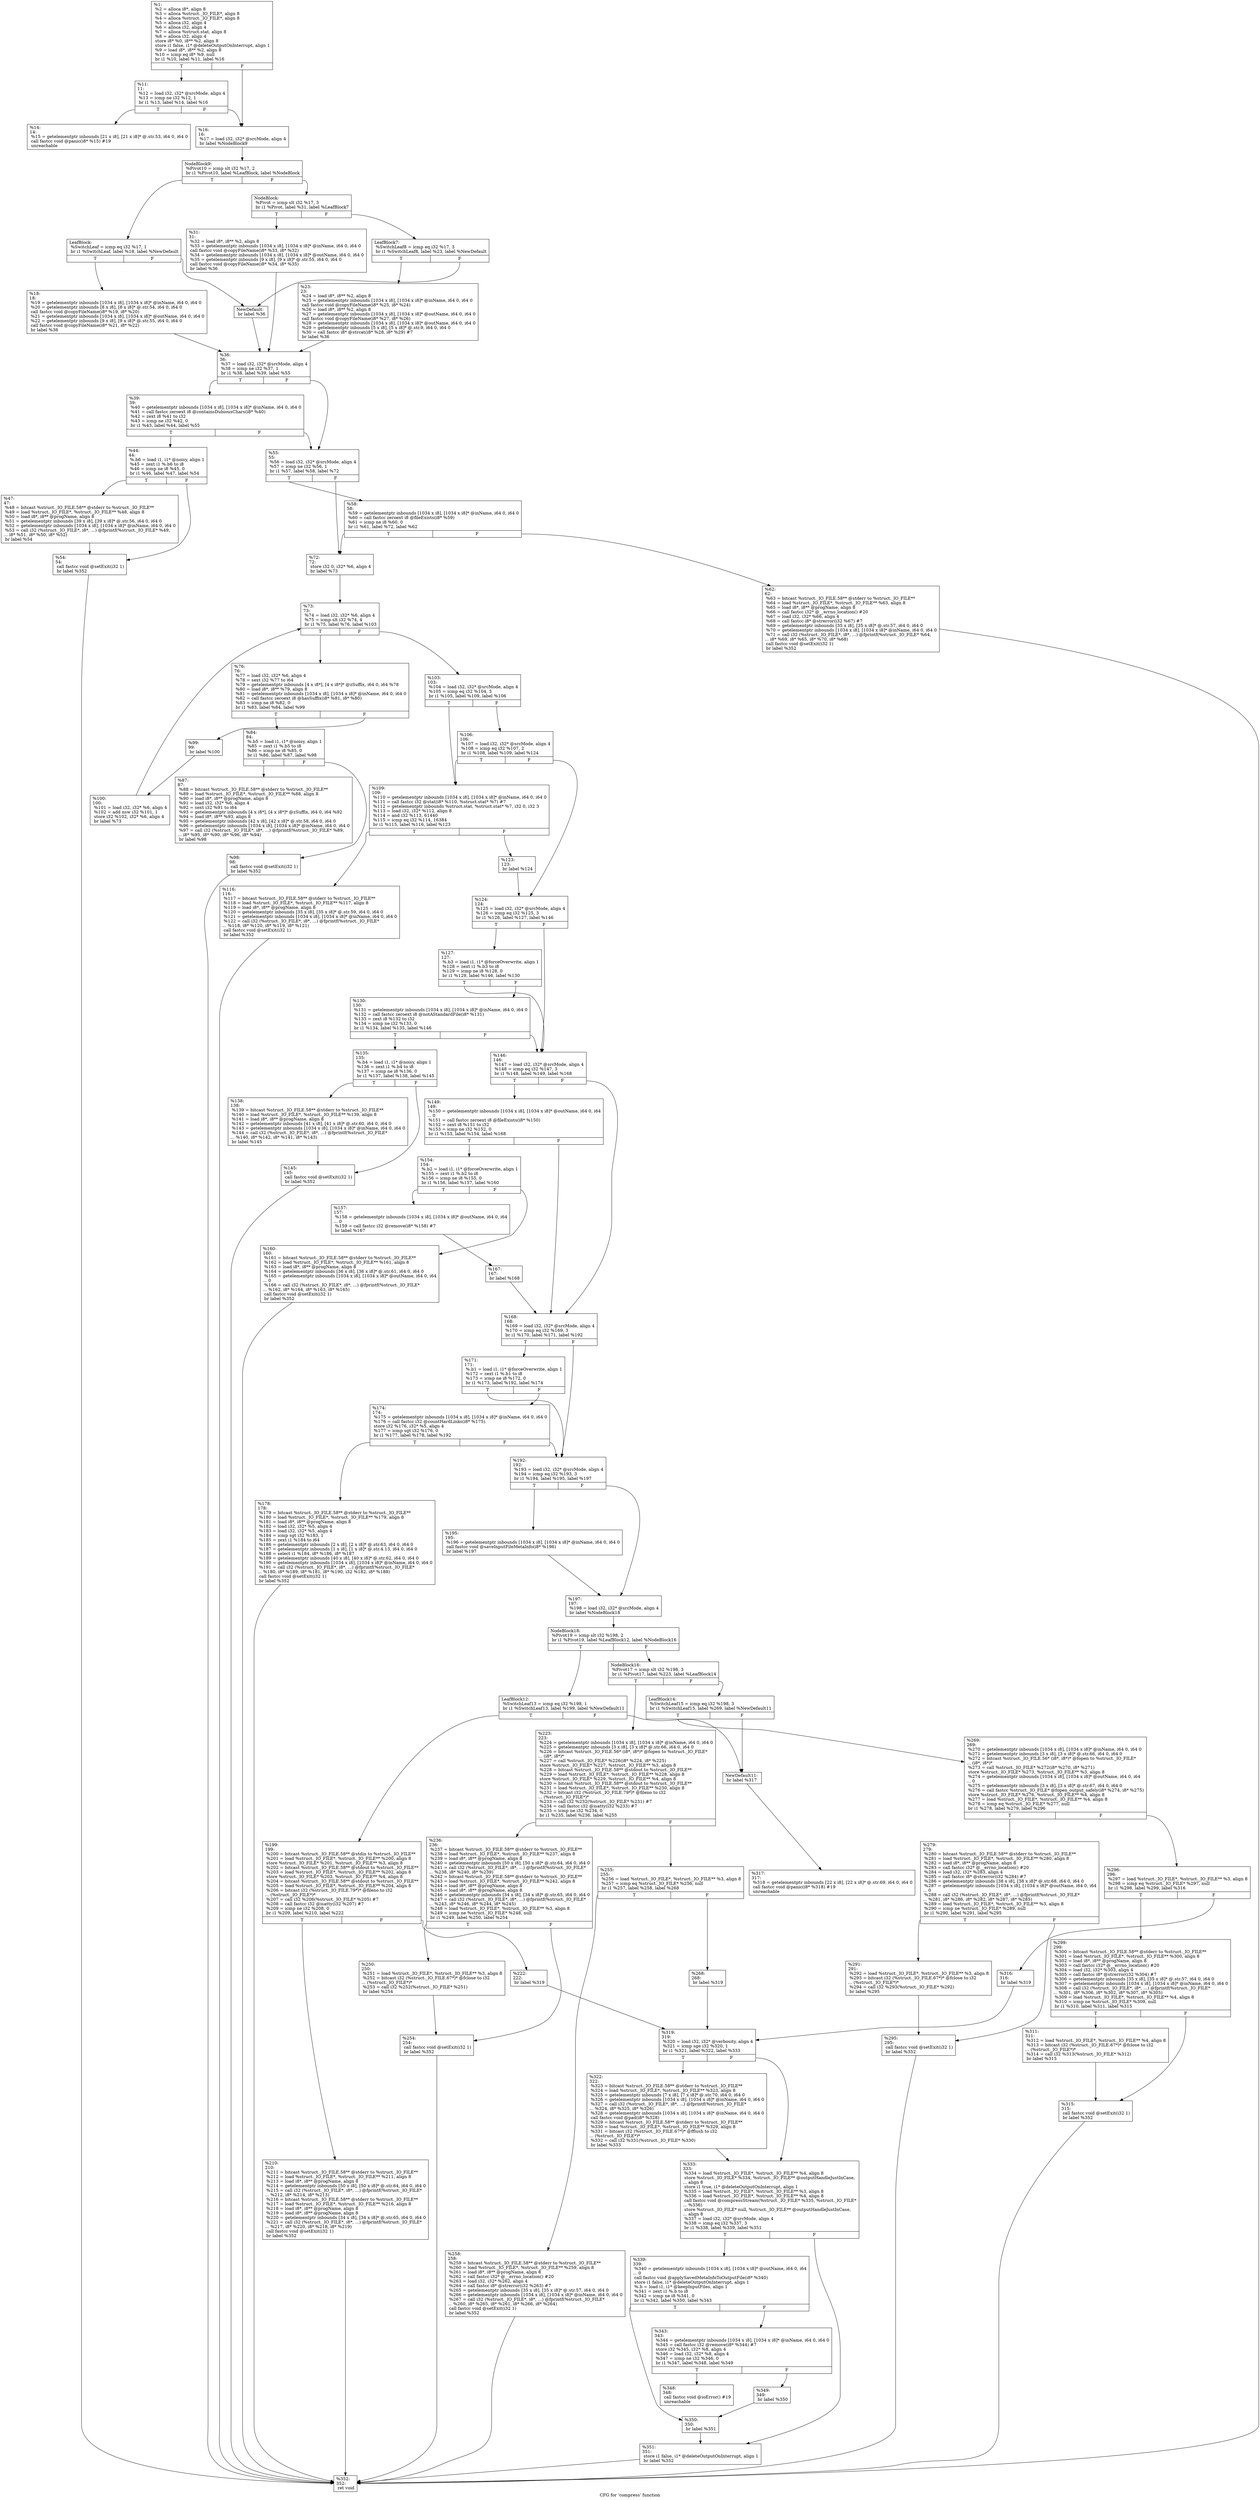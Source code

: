 digraph "CFG for 'compress' function" {
	label="CFG for 'compress' function";

	Node0x1c39f20 [shape=record,label="{%1:\l  %2 = alloca i8*, align 8\l  %3 = alloca %struct._IO_FILE*, align 8\l  %4 = alloca %struct._IO_FILE*, align 8\l  %5 = alloca i32, align 4\l  %6 = alloca i32, align 4\l  %7 = alloca %struct.stat, align 8\l  %8 = alloca i32, align 4\l  store i8* %0, i8** %2, align 8\l  store i1 false, i1* @deleteOutputOnInterrupt, align 1\l  %9 = load i8*, i8** %2, align 8\l  %10 = icmp eq i8* %9, null\l  br i1 %10, label %11, label %16\l|{<s0>T|<s1>F}}"];
	Node0x1c39f20:s0 -> Node0x1c39f70;
	Node0x1c39f20:s1 -> Node0x1c3a010;
	Node0x1c39f70 [shape=record,label="{%11:\l11:                                               \l  %12 = load i32, i32* @srcMode, align 4\l  %13 = icmp ne i32 %12, 1\l  br i1 %13, label %14, label %16\l|{<s0>T|<s1>F}}"];
	Node0x1c39f70:s0 -> Node0x1c39fc0;
	Node0x1c39f70:s1 -> Node0x1c3a010;
	Node0x1c39fc0 [shape=record,label="{%14:\l14:                                               \l  %15 = getelementptr inbounds [21 x i8], [21 x i8]* @.str.53, i64 0, i64 0\l  call fastcc void @panic(i8* %15) #19\l  unreachable\l}"];
	Node0x1c3a010 [shape=record,label="{%16:\l16:                                               \l  %17 = load i32, i32* @srcMode, align 4\l  br label %NodeBlock9\l}"];
	Node0x1c3a010 -> Node0x1c3a060;
	Node0x1c3a060 [shape=record,label="{NodeBlock9:                                       \l  %Pivot10 = icmp slt i32 %17, 2\l  br i1 %Pivot10, label %LeafBlock, label %NodeBlock\l|{<s0>T|<s1>F}}"];
	Node0x1c3a060:s0 -> Node0x1c3a150;
	Node0x1c3a060:s1 -> Node0x1c3a0b0;
	Node0x1c3a0b0 [shape=record,label="{NodeBlock:                                        \l  %Pivot = icmp slt i32 %17, 3\l  br i1 %Pivot, label %31, label %LeafBlock7\l|{<s0>T|<s1>F}}"];
	Node0x1c3a0b0:s0 -> Node0x1c3a240;
	Node0x1c3a0b0:s1 -> Node0x1c3a100;
	Node0x1c3a100 [shape=record,label="{LeafBlock7:                                       \l  %SwitchLeaf8 = icmp eq i32 %17, 3\l  br i1 %SwitchLeaf8, label %23, label %NewDefault\l|{<s0>T|<s1>F}}"];
	Node0x1c3a100:s0 -> Node0x1c3a1f0;
	Node0x1c3a100:s1 -> Node0x1c3a290;
	Node0x1c3a150 [shape=record,label="{LeafBlock:                                        \l  %SwitchLeaf = icmp eq i32 %17, 1\l  br i1 %SwitchLeaf, label %18, label %NewDefault\l|{<s0>T|<s1>F}}"];
	Node0x1c3a150:s0 -> Node0x1c3a1a0;
	Node0x1c3a150:s1 -> Node0x1c3a290;
	Node0x1c3a1a0 [shape=record,label="{%18:\l18:                                               \l  %19 = getelementptr inbounds [1034 x i8], [1034 x i8]* @inName, i64 0, i64 0\l  %20 = getelementptr inbounds [8 x i8], [8 x i8]* @.str.54, i64 0, i64 0\l  call fastcc void @copyFileName(i8* %19, i8* %20)\l  %21 = getelementptr inbounds [1034 x i8], [1034 x i8]* @outName, i64 0, i64 0\l  %22 = getelementptr inbounds [9 x i8], [9 x i8]* @.str.55, i64 0, i64 0\l  call fastcc void @copyFileName(i8* %21, i8* %22)\l  br label %36\l}"];
	Node0x1c3a1a0 -> Node0x1c3a2e0;
	Node0x1c3a1f0 [shape=record,label="{%23:\l23:                                               \l  %24 = load i8*, i8** %2, align 8\l  %25 = getelementptr inbounds [1034 x i8], [1034 x i8]* @inName, i64 0, i64 0\l  call fastcc void @copyFileName(i8* %25, i8* %24)\l  %26 = load i8*, i8** %2, align 8\l  %27 = getelementptr inbounds [1034 x i8], [1034 x i8]* @outName, i64 0, i64 0\l  call fastcc void @copyFileName(i8* %27, i8* %26)\l  %28 = getelementptr inbounds [1034 x i8], [1034 x i8]* @outName, i64 0, i64 0\l  %29 = getelementptr inbounds [5 x i8], [5 x i8]* @.str.9, i64 0, i64 0\l  %30 = call fastcc i8* @strcat(i8* %28, i8* %29) #7\l  br label %36\l}"];
	Node0x1c3a1f0 -> Node0x1c3a2e0;
	Node0x1c3a240 [shape=record,label="{%31:\l31:                                               \l  %32 = load i8*, i8** %2, align 8\l  %33 = getelementptr inbounds [1034 x i8], [1034 x i8]* @inName, i64 0, i64 0\l  call fastcc void @copyFileName(i8* %33, i8* %32)\l  %34 = getelementptr inbounds [1034 x i8], [1034 x i8]* @outName, i64 0, i64 0\l  %35 = getelementptr inbounds [9 x i8], [9 x i8]* @.str.55, i64 0, i64 0\l  call fastcc void @copyFileName(i8* %34, i8* %35)\l  br label %36\l}"];
	Node0x1c3a240 -> Node0x1c3a2e0;
	Node0x1c3a290 [shape=record,label="{NewDefault:                                       \l  br label %36\l}"];
	Node0x1c3a290 -> Node0x1c3a2e0;
	Node0x1c3a2e0 [shape=record,label="{%36:\l36:                                               \l  %37 = load i32, i32* @srcMode, align 4\l  %38 = icmp ne i32 %37, 1\l  br i1 %38, label %39, label %55\l|{<s0>T|<s1>F}}"];
	Node0x1c3a2e0:s0 -> Node0x1c3a330;
	Node0x1c3a2e0:s1 -> Node0x1c3a470;
	Node0x1c3a330 [shape=record,label="{%39:\l39:                                               \l  %40 = getelementptr inbounds [1034 x i8], [1034 x i8]* @inName, i64 0, i64 0\l  %41 = call fastcc zeroext i8 @containsDubiousChars(i8* %40)\l  %42 = zext i8 %41 to i32\l  %43 = icmp ne i32 %42, 0\l  br i1 %43, label %44, label %55\l|{<s0>T|<s1>F}}"];
	Node0x1c3a330:s0 -> Node0x1c3a380;
	Node0x1c3a330:s1 -> Node0x1c3a470;
	Node0x1c3a380 [shape=record,label="{%44:\l44:                                               \l  %.b6 = load i1, i1* @noisy, align 1\l  %45 = zext i1 %.b6 to i8\l  %46 = icmp ne i8 %45, 0\l  br i1 %46, label %47, label %54\l|{<s0>T|<s1>F}}"];
	Node0x1c3a380:s0 -> Node0x1c3a3d0;
	Node0x1c3a380:s1 -> Node0x1c3a420;
	Node0x1c3a3d0 [shape=record,label="{%47:\l47:                                               \l  %48 = bitcast %struct._IO_FILE.58** @stderr to %struct._IO_FILE**\l  %49 = load %struct._IO_FILE*, %struct._IO_FILE** %48, align 8\l  %50 = load i8*, i8** @progName, align 8\l  %51 = getelementptr inbounds [39 x i8], [39 x i8]* @.str.56, i64 0, i64 0\l  %52 = getelementptr inbounds [1034 x i8], [1034 x i8]* @inName, i64 0, i64 0\l  %53 = call i32 (%struct._IO_FILE*, i8*, ...) @fprintf(%struct._IO_FILE* %49,\l... i8* %51, i8* %50, i8* %52)\l  br label %54\l}"];
	Node0x1c3a3d0 -> Node0x1c3a420;
	Node0x1c3a420 [shape=record,label="{%54:\l54:                                               \l  call fastcc void @setExit(i32 1)\l  br label %352\l}"];
	Node0x1c3a420 -> Node0x1c3ba00;
	Node0x1c3a470 [shape=record,label="{%55:\l55:                                               \l  %56 = load i32, i32* @srcMode, align 4\l  %57 = icmp ne i32 %56, 1\l  br i1 %57, label %58, label %72\l|{<s0>T|<s1>F}}"];
	Node0x1c3a470:s0 -> Node0x1c3a4c0;
	Node0x1c3a470:s1 -> Node0x1c3a560;
	Node0x1c3a4c0 [shape=record,label="{%58:\l58:                                               \l  %59 = getelementptr inbounds [1034 x i8], [1034 x i8]* @inName, i64 0, i64 0\l  %60 = call fastcc zeroext i8 @fileExists(i8* %59)\l  %61 = icmp ne i8 %60, 0\l  br i1 %61, label %72, label %62\l|{<s0>T|<s1>F}}"];
	Node0x1c3a4c0:s0 -> Node0x1c3a560;
	Node0x1c3a4c0:s1 -> Node0x1c3a510;
	Node0x1c3a510 [shape=record,label="{%62:\l62:                                               \l  %63 = bitcast %struct._IO_FILE.58** @stderr to %struct._IO_FILE**\l  %64 = load %struct._IO_FILE*, %struct._IO_FILE** %63, align 8\l  %65 = load i8*, i8** @progName, align 8\l  %66 = call fastcc i32* @__errno_location() #20\l  %67 = load i32, i32* %66, align 4\l  %68 = call fastcc i8* @strerror(i32 %67) #7\l  %69 = getelementptr inbounds [35 x i8], [35 x i8]* @.str.57, i64 0, i64 0\l  %70 = getelementptr inbounds [1034 x i8], [1034 x i8]* @inName, i64 0, i64 0\l  %71 = call i32 (%struct._IO_FILE*, i8*, ...) @fprintf(%struct._IO_FILE* %64,\l... i8* %69, i8* %65, i8* %70, i8* %68)\l  call fastcc void @setExit(i32 1)\l  br label %352\l}"];
	Node0x1c3a510 -> Node0x1c3ba00;
	Node0x1c3a560 [shape=record,label="{%72:\l72:                                               \l  store i32 0, i32* %6, align 4\l  br label %73\l}"];
	Node0x1c3a560 -> Node0x1c3a5b0;
	Node0x1c3a5b0 [shape=record,label="{%73:\l73:                                               \l  %74 = load i32, i32* %6, align 4\l  %75 = icmp slt i32 %74, 4\l  br i1 %75, label %76, label %103\l|{<s0>T|<s1>F}}"];
	Node0x1c3a5b0:s0 -> Node0x1c3a600;
	Node0x1c3a5b0:s1 -> Node0x1c3a7e0;
	Node0x1c3a600 [shape=record,label="{%76:\l76:                                               \l  %77 = load i32, i32* %6, align 4\l  %78 = sext i32 %77 to i64\l  %79 = getelementptr inbounds [4 x i8*], [4 x i8*]* @zSuffix, i64 0, i64 %78\l  %80 = load i8*, i8** %79, align 8\l  %81 = getelementptr inbounds [1034 x i8], [1034 x i8]* @inName, i64 0, i64 0\l  %82 = call fastcc zeroext i8 @hasSuffix(i8* %81, i8* %80)\l  %83 = icmp ne i8 %82, 0\l  br i1 %83, label %84, label %99\l|{<s0>T|<s1>F}}"];
	Node0x1c3a600:s0 -> Node0x1c3a650;
	Node0x1c3a600:s1 -> Node0x1c3a740;
	Node0x1c3a650 [shape=record,label="{%84:\l84:                                               \l  %.b5 = load i1, i1* @noisy, align 1\l  %85 = zext i1 %.b5 to i8\l  %86 = icmp ne i8 %85, 0\l  br i1 %86, label %87, label %98\l|{<s0>T|<s1>F}}"];
	Node0x1c3a650:s0 -> Node0x1c3a6a0;
	Node0x1c3a650:s1 -> Node0x1c3a6f0;
	Node0x1c3a6a0 [shape=record,label="{%87:\l87:                                               \l  %88 = bitcast %struct._IO_FILE.58** @stderr to %struct._IO_FILE**\l  %89 = load %struct._IO_FILE*, %struct._IO_FILE** %88, align 8\l  %90 = load i8*, i8** @progName, align 8\l  %91 = load i32, i32* %6, align 4\l  %92 = sext i32 %91 to i64\l  %93 = getelementptr inbounds [4 x i8*], [4 x i8*]* @zSuffix, i64 0, i64 %92\l  %94 = load i8*, i8** %93, align 8\l  %95 = getelementptr inbounds [42 x i8], [42 x i8]* @.str.58, i64 0, i64 0\l  %96 = getelementptr inbounds [1034 x i8], [1034 x i8]* @inName, i64 0, i64 0\l  %97 = call i32 (%struct._IO_FILE*, i8*, ...) @fprintf(%struct._IO_FILE* %89,\l... i8* %95, i8* %90, i8* %96, i8* %94)\l  br label %98\l}"];
	Node0x1c3a6a0 -> Node0x1c3a6f0;
	Node0x1c3a6f0 [shape=record,label="{%98:\l98:                                               \l  call fastcc void @setExit(i32 1)\l  br label %352\l}"];
	Node0x1c3a6f0 -> Node0x1c3ba00;
	Node0x1c3a740 [shape=record,label="{%99:\l99:                                               \l  br label %100\l}"];
	Node0x1c3a740 -> Node0x1c3a790;
	Node0x1c3a790 [shape=record,label="{%100:\l100:                                              \l  %101 = load i32, i32* %6, align 4\l  %102 = add nsw i32 %101, 1\l  store i32 %102, i32* %6, align 4\l  br label %73\l}"];
	Node0x1c3a790 -> Node0x1c3a5b0;
	Node0x1c3a7e0 [shape=record,label="{%103:\l103:                                              \l  %104 = load i32, i32* @srcMode, align 4\l  %105 = icmp eq i32 %104, 3\l  br i1 %105, label %109, label %106\l|{<s0>T|<s1>F}}"];
	Node0x1c3a7e0:s0 -> Node0x1c3a880;
	Node0x1c3a7e0:s1 -> Node0x1c3a830;
	Node0x1c3a830 [shape=record,label="{%106:\l106:                                              \l  %107 = load i32, i32* @srcMode, align 4\l  %108 = icmp eq i32 %107, 2\l  br i1 %108, label %109, label %124\l|{<s0>T|<s1>F}}"];
	Node0x1c3a830:s0 -> Node0x1c3a880;
	Node0x1c3a830:s1 -> Node0x1c3a970;
	Node0x1c3a880 [shape=record,label="{%109:\l109:                                              \l  %110 = getelementptr inbounds [1034 x i8], [1034 x i8]* @inName, i64 0, i64 0\l  %111 = call fastcc i32 @stat(i8* %110, %struct.stat* %7) #7\l  %112 = getelementptr inbounds %struct.stat, %struct.stat* %7, i32 0, i32 3\l  %113 = load i32, i32* %112, align 8\l  %114 = and i32 %113, 61440\l  %115 = icmp eq i32 %114, 16384\l  br i1 %115, label %116, label %123\l|{<s0>T|<s1>F}}"];
	Node0x1c3a880:s0 -> Node0x1c3a8d0;
	Node0x1c3a880:s1 -> Node0x1c3a920;
	Node0x1c3a8d0 [shape=record,label="{%116:\l116:                                              \l  %117 = bitcast %struct._IO_FILE.58** @stderr to %struct._IO_FILE**\l  %118 = load %struct._IO_FILE*, %struct._IO_FILE** %117, align 8\l  %119 = load i8*, i8** @progName, align 8\l  %120 = getelementptr inbounds [35 x i8], [35 x i8]* @.str.59, i64 0, i64 0\l  %121 = getelementptr inbounds [1034 x i8], [1034 x i8]* @inName, i64 0, i64 0\l  %122 = call i32 (%struct._IO_FILE*, i8*, ...) @fprintf(%struct._IO_FILE*\l... %118, i8* %120, i8* %119, i8* %121)\l  call fastcc void @setExit(i32 1)\l  br label %352\l}"];
	Node0x1c3a8d0 -> Node0x1c3ba00;
	Node0x1c3a920 [shape=record,label="{%123:\l123:                                              \l  br label %124\l}"];
	Node0x1c3a920 -> Node0x1c3a970;
	Node0x1c3a970 [shape=record,label="{%124:\l124:                                              \l  %125 = load i32, i32* @srcMode, align 4\l  %126 = icmp eq i32 %125, 3\l  br i1 %126, label %127, label %146\l|{<s0>T|<s1>F}}"];
	Node0x1c3a970:s0 -> Node0x1c3a9c0;
	Node0x1c3a970:s1 -> Node0x1c3ab50;
	Node0x1c3a9c0 [shape=record,label="{%127:\l127:                                              \l  %.b3 = load i1, i1* @forceOverwrite, align 1\l  %128 = zext i1 %.b3 to i8\l  %129 = icmp ne i8 %128, 0\l  br i1 %129, label %146, label %130\l|{<s0>T|<s1>F}}"];
	Node0x1c3a9c0:s0 -> Node0x1c3ab50;
	Node0x1c3a9c0:s1 -> Node0x1c3aa10;
	Node0x1c3aa10 [shape=record,label="{%130:\l130:                                              \l  %131 = getelementptr inbounds [1034 x i8], [1034 x i8]* @inName, i64 0, i64 0\l  %132 = call fastcc zeroext i8 @notAStandardFile(i8* %131)\l  %133 = zext i8 %132 to i32\l  %134 = icmp ne i32 %133, 0\l  br i1 %134, label %135, label %146\l|{<s0>T|<s1>F}}"];
	Node0x1c3aa10:s0 -> Node0x1c3aa60;
	Node0x1c3aa10:s1 -> Node0x1c3ab50;
	Node0x1c3aa60 [shape=record,label="{%135:\l135:                                              \l  %.b4 = load i1, i1* @noisy, align 1\l  %136 = zext i1 %.b4 to i8\l  %137 = icmp ne i8 %136, 0\l  br i1 %137, label %138, label %145\l|{<s0>T|<s1>F}}"];
	Node0x1c3aa60:s0 -> Node0x1c3aab0;
	Node0x1c3aa60:s1 -> Node0x1c3ab00;
	Node0x1c3aab0 [shape=record,label="{%138:\l138:                                              \l  %139 = bitcast %struct._IO_FILE.58** @stderr to %struct._IO_FILE**\l  %140 = load %struct._IO_FILE*, %struct._IO_FILE** %139, align 8\l  %141 = load i8*, i8** @progName, align 8\l  %142 = getelementptr inbounds [41 x i8], [41 x i8]* @.str.60, i64 0, i64 0\l  %143 = getelementptr inbounds [1034 x i8], [1034 x i8]* @inName, i64 0, i64 0\l  %144 = call i32 (%struct._IO_FILE*, i8*, ...) @fprintf(%struct._IO_FILE*\l... %140, i8* %142, i8* %141, i8* %143)\l  br label %145\l}"];
	Node0x1c3aab0 -> Node0x1c3ab00;
	Node0x1c3ab00 [shape=record,label="{%145:\l145:                                              \l  call fastcc void @setExit(i32 1)\l  br label %352\l}"];
	Node0x1c3ab00 -> Node0x1c3ba00;
	Node0x1c3ab50 [shape=record,label="{%146:\l146:                                              \l  %147 = load i32, i32* @srcMode, align 4\l  %148 = icmp eq i32 %147, 3\l  br i1 %148, label %149, label %168\l|{<s0>T|<s1>F}}"];
	Node0x1c3ab50:s0 -> Node0x1c3aba0;
	Node0x1c3ab50:s1 -> Node0x1c3ad30;
	Node0x1c3aba0 [shape=record,label="{%149:\l149:                                              \l  %150 = getelementptr inbounds [1034 x i8], [1034 x i8]* @outName, i64 0, i64\l... 0\l  %151 = call fastcc zeroext i8 @fileExists(i8* %150)\l  %152 = zext i8 %151 to i32\l  %153 = icmp ne i32 %152, 0\l  br i1 %153, label %154, label %168\l|{<s0>T|<s1>F}}"];
	Node0x1c3aba0:s0 -> Node0x1c3abf0;
	Node0x1c3aba0:s1 -> Node0x1c3ad30;
	Node0x1c3abf0 [shape=record,label="{%154:\l154:                                              \l  %.b2 = load i1, i1* @forceOverwrite, align 1\l  %155 = zext i1 %.b2 to i8\l  %156 = icmp ne i8 %155, 0\l  br i1 %156, label %157, label %160\l|{<s0>T|<s1>F}}"];
	Node0x1c3abf0:s0 -> Node0x1c3ac40;
	Node0x1c3abf0:s1 -> Node0x1c3ac90;
	Node0x1c3ac40 [shape=record,label="{%157:\l157:                                              \l  %158 = getelementptr inbounds [1034 x i8], [1034 x i8]* @outName, i64 0, i64\l... 0\l  %159 = call fastcc i32 @remove(i8* %158) #7\l  br label %167\l}"];
	Node0x1c3ac40 -> Node0x1c3ace0;
	Node0x1c3ac90 [shape=record,label="{%160:\l160:                                              \l  %161 = bitcast %struct._IO_FILE.58** @stderr to %struct._IO_FILE**\l  %162 = load %struct._IO_FILE*, %struct._IO_FILE** %161, align 8\l  %163 = load i8*, i8** @progName, align 8\l  %164 = getelementptr inbounds [36 x i8], [36 x i8]* @.str.61, i64 0, i64 0\l  %165 = getelementptr inbounds [1034 x i8], [1034 x i8]* @outName, i64 0, i64\l... 0\l  %166 = call i32 (%struct._IO_FILE*, i8*, ...) @fprintf(%struct._IO_FILE*\l... %162, i8* %164, i8* %163, i8* %165)\l  call fastcc void @setExit(i32 1)\l  br label %352\l}"];
	Node0x1c3ac90 -> Node0x1c3ba00;
	Node0x1c3ace0 [shape=record,label="{%167:\l167:                                              \l  br label %168\l}"];
	Node0x1c3ace0 -> Node0x1c3ad30;
	Node0x1c3ad30 [shape=record,label="{%168:\l168:                                              \l  %169 = load i32, i32* @srcMode, align 4\l  %170 = icmp eq i32 %169, 3\l  br i1 %170, label %171, label %192\l|{<s0>T|<s1>F}}"];
	Node0x1c3ad30:s0 -> Node0x1c3ad80;
	Node0x1c3ad30:s1 -> Node0x1c3ae70;
	Node0x1c3ad80 [shape=record,label="{%171:\l171:                                              \l  %.b1 = load i1, i1* @forceOverwrite, align 1\l  %172 = zext i1 %.b1 to i8\l  %173 = icmp ne i8 %172, 0\l  br i1 %173, label %192, label %174\l|{<s0>T|<s1>F}}"];
	Node0x1c3ad80:s0 -> Node0x1c3ae70;
	Node0x1c3ad80:s1 -> Node0x1c3add0;
	Node0x1c3add0 [shape=record,label="{%174:\l174:                                              \l  %175 = getelementptr inbounds [1034 x i8], [1034 x i8]* @inName, i64 0, i64 0\l  %176 = call fastcc i32 @countHardLinks(i8* %175)\l  store i32 %176, i32* %5, align 4\l  %177 = icmp sgt i32 %176, 0\l  br i1 %177, label %178, label %192\l|{<s0>T|<s1>F}}"];
	Node0x1c3add0:s0 -> Node0x1c3ae20;
	Node0x1c3add0:s1 -> Node0x1c3ae70;
	Node0x1c3ae20 [shape=record,label="{%178:\l178:                                              \l  %179 = bitcast %struct._IO_FILE.58** @stderr to %struct._IO_FILE**\l  %180 = load %struct._IO_FILE*, %struct._IO_FILE** %179, align 8\l  %181 = load i8*, i8** @progName, align 8\l  %182 = load i32, i32* %5, align 4\l  %183 = load i32, i32* %5, align 4\l  %184 = icmp sgt i32 %183, 1\l  %185 = zext i1 %184 to i64\l  %186 = getelementptr inbounds [2 x i8], [2 x i8]* @.str.63, i64 0, i64 0\l  %187 = getelementptr inbounds [1 x i8], [1 x i8]* @.str.4.13, i64 0, i64 0\l  %188 = select i1 %184, i8* %186, i8* %187\l  %189 = getelementptr inbounds [40 x i8], [40 x i8]* @.str.62, i64 0, i64 0\l  %190 = getelementptr inbounds [1034 x i8], [1034 x i8]* @inName, i64 0, i64 0\l  %191 = call i32 (%struct._IO_FILE*, i8*, ...) @fprintf(%struct._IO_FILE*\l... %180, i8* %189, i8* %181, i8* %190, i32 %182, i8* %188)\l  call fastcc void @setExit(i32 1)\l  br label %352\l}"];
	Node0x1c3ae20 -> Node0x1c3ba00;
	Node0x1c3ae70 [shape=record,label="{%192:\l192:                                              \l  %193 = load i32, i32* @srcMode, align 4\l  %194 = icmp eq i32 %193, 3\l  br i1 %194, label %195, label %197\l|{<s0>T|<s1>F}}"];
	Node0x1c3ae70:s0 -> Node0x1c3aec0;
	Node0x1c3ae70:s1 -> Node0x1c3af10;
	Node0x1c3aec0 [shape=record,label="{%195:\l195:                                              \l  %196 = getelementptr inbounds [1034 x i8], [1034 x i8]* @inName, i64 0, i64 0\l  call fastcc void @saveInputFileMetaInfo(i8* %196)\l  br label %197\l}"];
	Node0x1c3aec0 -> Node0x1c3af10;
	Node0x1c3af10 [shape=record,label="{%197:\l197:                                              \l  %198 = load i32, i32* @srcMode, align 4\l  br label %NodeBlock18\l}"];
	Node0x1c3af10 -> Node0x1c3af60;
	Node0x1c3af60 [shape=record,label="{NodeBlock18:                                      \l  %Pivot19 = icmp slt i32 %198, 2\l  br i1 %Pivot19, label %LeafBlock12, label %NodeBlock16\l|{<s0>T|<s1>F}}"];
	Node0x1c3af60:s0 -> Node0x1c3b050;
	Node0x1c3af60:s1 -> Node0x1c3afb0;
	Node0x1c3afb0 [shape=record,label="{NodeBlock16:                                      \l  %Pivot17 = icmp slt i32 %198, 3\l  br i1 %Pivot17, label %223, label %LeafBlock14\l|{<s0>T|<s1>F}}"];
	Node0x1c3afb0:s0 -> Node0x1c3b190;
	Node0x1c3afb0:s1 -> Node0x1c3b000;
	Node0x1c3b000 [shape=record,label="{LeafBlock14:                                      \l  %SwitchLeaf15 = icmp eq i32 %198, 3\l  br i1 %SwitchLeaf15, label %269, label %NewDefault11\l|{<s0>T|<s1>F}}"];
	Node0x1c3b000:s0 -> Node0x1c3b3c0;
	Node0x1c3b000:s1 -> Node0x1c3b690;
	Node0x1c3b050 [shape=record,label="{LeafBlock12:                                      \l  %SwitchLeaf13 = icmp eq i32 %198, 1\l  br i1 %SwitchLeaf13, label %199, label %NewDefault11\l|{<s0>T|<s1>F}}"];
	Node0x1c3b050:s0 -> Node0x1c3b0a0;
	Node0x1c3b050:s1 -> Node0x1c3b690;
	Node0x1c3b0a0 [shape=record,label="{%199:\l199:                                              \l  %200 = bitcast %struct._IO_FILE.58** @stdin to %struct._IO_FILE**\l  %201 = load %struct._IO_FILE*, %struct._IO_FILE** %200, align 8\l  store %struct._IO_FILE* %201, %struct._IO_FILE** %3, align 8\l  %202 = bitcast %struct._IO_FILE.58** @stdout to %struct._IO_FILE**\l  %203 = load %struct._IO_FILE*, %struct._IO_FILE** %202, align 8\l  store %struct._IO_FILE* %203, %struct._IO_FILE** %4, align 8\l  %204 = bitcast %struct._IO_FILE.58** @stdout to %struct._IO_FILE**\l  %205 = load %struct._IO_FILE*, %struct._IO_FILE** %204, align 8\l  %206 = bitcast i32 (%struct._IO_FILE.79*)* @fileno to i32\l... (%struct._IO_FILE*)*\l  %207 = call i32 %206(%struct._IO_FILE* %205) #7\l  %208 = call fastcc i32 @isatty(i32 %207) #7\l  %209 = icmp ne i32 %208, 0\l  br i1 %209, label %210, label %222\l|{<s0>T|<s1>F}}"];
	Node0x1c3b0a0:s0 -> Node0x1c3b0f0;
	Node0x1c3b0a0:s1 -> Node0x1c3b140;
	Node0x1c3b0f0 [shape=record,label="{%210:\l210:                                              \l  %211 = bitcast %struct._IO_FILE.58** @stderr to %struct._IO_FILE**\l  %212 = load %struct._IO_FILE*, %struct._IO_FILE** %211, align 8\l  %213 = load i8*, i8** @progName, align 8\l  %214 = getelementptr inbounds [50 x i8], [50 x i8]* @.str.64, i64 0, i64 0\l  %215 = call i32 (%struct._IO_FILE*, i8*, ...) @fprintf(%struct._IO_FILE*\l... %212, i8* %214, i8* %213)\l  %216 = bitcast %struct._IO_FILE.58** @stderr to %struct._IO_FILE**\l  %217 = load %struct._IO_FILE*, %struct._IO_FILE** %216, align 8\l  %218 = load i8*, i8** @progName, align 8\l  %219 = load i8*, i8** @progName, align 8\l  %220 = getelementptr inbounds [34 x i8], [34 x i8]* @.str.65, i64 0, i64 0\l  %221 = call i32 (%struct._IO_FILE*, i8*, ...) @fprintf(%struct._IO_FILE*\l... %217, i8* %220, i8* %218, i8* %219)\l  call fastcc void @setExit(i32 1)\l  br label %352\l}"];
	Node0x1c3b0f0 -> Node0x1c3ba00;
	Node0x1c3b140 [shape=record,label="{%222:\l222:                                              \l  br label %319\l}"];
	Node0x1c3b140 -> Node0x1c3b730;
	Node0x1c3b190 [shape=record,label="{%223:\l223:                                              \l  %224 = getelementptr inbounds [1034 x i8], [1034 x i8]* @inName, i64 0, i64 0\l  %225 = getelementptr inbounds [3 x i8], [3 x i8]* @.str.66, i64 0, i64 0\l  %226 = bitcast %struct._IO_FILE.56* (i8*, i8*)* @fopen to %struct._IO_FILE*\l... (i8*, i8*)*\l  %227 = call %struct._IO_FILE* %226(i8* %224, i8* %225)\l  store %struct._IO_FILE* %227, %struct._IO_FILE** %3, align 8\l  %228 = bitcast %struct._IO_FILE.58** @stdout to %struct._IO_FILE**\l  %229 = load %struct._IO_FILE*, %struct._IO_FILE** %228, align 8\l  store %struct._IO_FILE* %229, %struct._IO_FILE** %4, align 8\l  %230 = bitcast %struct._IO_FILE.58** @stdout to %struct._IO_FILE**\l  %231 = load %struct._IO_FILE*, %struct._IO_FILE** %230, align 8\l  %232 = bitcast i32 (%struct._IO_FILE.79*)* @fileno to i32\l... (%struct._IO_FILE*)*\l  %233 = call i32 %232(%struct._IO_FILE* %231) #7\l  %234 = call fastcc i32 @isatty(i32 %233) #7\l  %235 = icmp ne i32 %234, 0\l  br i1 %235, label %236, label %255\l|{<s0>T|<s1>F}}"];
	Node0x1c3b190:s0 -> Node0x1c3b1e0;
	Node0x1c3b190:s1 -> Node0x1c3b2d0;
	Node0x1c3b1e0 [shape=record,label="{%236:\l236:                                              \l  %237 = bitcast %struct._IO_FILE.58** @stderr to %struct._IO_FILE**\l  %238 = load %struct._IO_FILE*, %struct._IO_FILE** %237, align 8\l  %239 = load i8*, i8** @progName, align 8\l  %240 = getelementptr inbounds [50 x i8], [50 x i8]* @.str.64, i64 0, i64 0\l  %241 = call i32 (%struct._IO_FILE*, i8*, ...) @fprintf(%struct._IO_FILE*\l... %238, i8* %240, i8* %239)\l  %242 = bitcast %struct._IO_FILE.58** @stderr to %struct._IO_FILE**\l  %243 = load %struct._IO_FILE*, %struct._IO_FILE** %242, align 8\l  %244 = load i8*, i8** @progName, align 8\l  %245 = load i8*, i8** @progName, align 8\l  %246 = getelementptr inbounds [34 x i8], [34 x i8]* @.str.65, i64 0, i64 0\l  %247 = call i32 (%struct._IO_FILE*, i8*, ...) @fprintf(%struct._IO_FILE*\l... %243, i8* %246, i8* %244, i8* %245)\l  %248 = load %struct._IO_FILE*, %struct._IO_FILE** %3, align 8\l  %249 = icmp ne %struct._IO_FILE* %248, null\l  br i1 %249, label %250, label %254\l|{<s0>T|<s1>F}}"];
	Node0x1c3b1e0:s0 -> Node0x1c3b230;
	Node0x1c3b1e0:s1 -> Node0x1c3b280;
	Node0x1c3b230 [shape=record,label="{%250:\l250:                                              \l  %251 = load %struct._IO_FILE*, %struct._IO_FILE** %3, align 8\l  %252 = bitcast i32 (%struct._IO_FILE.67*)* @fclose to i32\l... (%struct._IO_FILE*)*\l  %253 = call i32 %252(%struct._IO_FILE* %251)\l  br label %254\l}"];
	Node0x1c3b230 -> Node0x1c3b280;
	Node0x1c3b280 [shape=record,label="{%254:\l254:                                              \l  call fastcc void @setExit(i32 1)\l  br label %352\l}"];
	Node0x1c3b280 -> Node0x1c3ba00;
	Node0x1c3b2d0 [shape=record,label="{%255:\l255:                                              \l  %256 = load %struct._IO_FILE*, %struct._IO_FILE** %3, align 8\l  %257 = icmp eq %struct._IO_FILE* %256, null\l  br i1 %257, label %258, label %268\l|{<s0>T|<s1>F}}"];
	Node0x1c3b2d0:s0 -> Node0x1c3b320;
	Node0x1c3b2d0:s1 -> Node0x1c3b370;
	Node0x1c3b320 [shape=record,label="{%258:\l258:                                              \l  %259 = bitcast %struct._IO_FILE.58** @stderr to %struct._IO_FILE**\l  %260 = load %struct._IO_FILE*, %struct._IO_FILE** %259, align 8\l  %261 = load i8*, i8** @progName, align 8\l  %262 = call fastcc i32* @__errno_location() #20\l  %263 = load i32, i32* %262, align 4\l  %264 = call fastcc i8* @strerror(i32 %263) #7\l  %265 = getelementptr inbounds [35 x i8], [35 x i8]* @.str.57, i64 0, i64 0\l  %266 = getelementptr inbounds [1034 x i8], [1034 x i8]* @inName, i64 0, i64 0\l  %267 = call i32 (%struct._IO_FILE*, i8*, ...) @fprintf(%struct._IO_FILE*\l... %260, i8* %265, i8* %261, i8* %266, i8* %264)\l  call fastcc void @setExit(i32 1)\l  br label %352\l}"];
	Node0x1c3b320 -> Node0x1c3ba00;
	Node0x1c3b370 [shape=record,label="{%268:\l268:                                              \l  br label %319\l}"];
	Node0x1c3b370 -> Node0x1c3b730;
	Node0x1c3b3c0 [shape=record,label="{%269:\l269:                                              \l  %270 = getelementptr inbounds [1034 x i8], [1034 x i8]* @inName, i64 0, i64 0\l  %271 = getelementptr inbounds [3 x i8], [3 x i8]* @.str.66, i64 0, i64 0\l  %272 = bitcast %struct._IO_FILE.56* (i8*, i8*)* @fopen to %struct._IO_FILE*\l... (i8*, i8*)*\l  %273 = call %struct._IO_FILE* %272(i8* %270, i8* %271)\l  store %struct._IO_FILE* %273, %struct._IO_FILE** %3, align 8\l  %274 = getelementptr inbounds [1034 x i8], [1034 x i8]* @outName, i64 0, i64\l... 0\l  %275 = getelementptr inbounds [3 x i8], [3 x i8]* @.str.67, i64 0, i64 0\l  %276 = call fastcc %struct._IO_FILE* @fopen_output_safely(i8* %274, i8* %275)\l  store %struct._IO_FILE* %276, %struct._IO_FILE** %4, align 8\l  %277 = load %struct._IO_FILE*, %struct._IO_FILE** %4, align 8\l  %278 = icmp eq %struct._IO_FILE* %277, null\l  br i1 %278, label %279, label %296\l|{<s0>T|<s1>F}}"];
	Node0x1c3b3c0:s0 -> Node0x1c3b410;
	Node0x1c3b3c0:s1 -> Node0x1c3b500;
	Node0x1c3b410 [shape=record,label="{%279:\l279:                                              \l  %280 = bitcast %struct._IO_FILE.58** @stderr to %struct._IO_FILE**\l  %281 = load %struct._IO_FILE*, %struct._IO_FILE** %280, align 8\l  %282 = load i8*, i8** @progName, align 8\l  %283 = call fastcc i32* @__errno_location() #20\l  %284 = load i32, i32* %283, align 4\l  %285 = call fastcc i8* @strerror(i32 %284) #7\l  %286 = getelementptr inbounds [38 x i8], [38 x i8]* @.str.68, i64 0, i64 0\l  %287 = getelementptr inbounds [1034 x i8], [1034 x i8]* @outName, i64 0, i64\l... 0\l  %288 = call i32 (%struct._IO_FILE*, i8*, ...) @fprintf(%struct._IO_FILE*\l... %281, i8* %286, i8* %282, i8* %287, i8* %285)\l  %289 = load %struct._IO_FILE*, %struct._IO_FILE** %3, align 8\l  %290 = icmp ne %struct._IO_FILE* %289, null\l  br i1 %290, label %291, label %295\l|{<s0>T|<s1>F}}"];
	Node0x1c3b410:s0 -> Node0x1c3b460;
	Node0x1c3b410:s1 -> Node0x1c3b4b0;
	Node0x1c3b460 [shape=record,label="{%291:\l291:                                              \l  %292 = load %struct._IO_FILE*, %struct._IO_FILE** %3, align 8\l  %293 = bitcast i32 (%struct._IO_FILE.67*)* @fclose to i32\l... (%struct._IO_FILE*)*\l  %294 = call i32 %293(%struct._IO_FILE* %292)\l  br label %295\l}"];
	Node0x1c3b460 -> Node0x1c3b4b0;
	Node0x1c3b4b0 [shape=record,label="{%295:\l295:                                              \l  call fastcc void @setExit(i32 1)\l  br label %352\l}"];
	Node0x1c3b4b0 -> Node0x1c3ba00;
	Node0x1c3b500 [shape=record,label="{%296:\l296:                                              \l  %297 = load %struct._IO_FILE*, %struct._IO_FILE** %3, align 8\l  %298 = icmp eq %struct._IO_FILE* %297, null\l  br i1 %298, label %299, label %316\l|{<s0>T|<s1>F}}"];
	Node0x1c3b500:s0 -> Node0x1c3b550;
	Node0x1c3b500:s1 -> Node0x1c3b640;
	Node0x1c3b550 [shape=record,label="{%299:\l299:                                              \l  %300 = bitcast %struct._IO_FILE.58** @stderr to %struct._IO_FILE**\l  %301 = load %struct._IO_FILE*, %struct._IO_FILE** %300, align 8\l  %302 = load i8*, i8** @progName, align 8\l  %303 = call fastcc i32* @__errno_location() #20\l  %304 = load i32, i32* %303, align 4\l  %305 = call fastcc i8* @strerror(i32 %304) #7\l  %306 = getelementptr inbounds [35 x i8], [35 x i8]* @.str.57, i64 0, i64 0\l  %307 = getelementptr inbounds [1034 x i8], [1034 x i8]* @inName, i64 0, i64 0\l  %308 = call i32 (%struct._IO_FILE*, i8*, ...) @fprintf(%struct._IO_FILE*\l... %301, i8* %306, i8* %302, i8* %307, i8* %305)\l  %309 = load %struct._IO_FILE*, %struct._IO_FILE** %4, align 8\l  %310 = icmp ne %struct._IO_FILE* %309, null\l  br i1 %310, label %311, label %315\l|{<s0>T|<s1>F}}"];
	Node0x1c3b550:s0 -> Node0x1c3b5a0;
	Node0x1c3b550:s1 -> Node0x1c3b5f0;
	Node0x1c3b5a0 [shape=record,label="{%311:\l311:                                              \l  %312 = load %struct._IO_FILE*, %struct._IO_FILE** %4, align 8\l  %313 = bitcast i32 (%struct._IO_FILE.67*)* @fclose to i32\l... (%struct._IO_FILE*)*\l  %314 = call i32 %313(%struct._IO_FILE* %312)\l  br label %315\l}"];
	Node0x1c3b5a0 -> Node0x1c3b5f0;
	Node0x1c3b5f0 [shape=record,label="{%315:\l315:                                              \l  call fastcc void @setExit(i32 1)\l  br label %352\l}"];
	Node0x1c3b5f0 -> Node0x1c3ba00;
	Node0x1c3b640 [shape=record,label="{%316:\l316:                                              \l  br label %319\l}"];
	Node0x1c3b640 -> Node0x1c3b730;
	Node0x1c3b690 [shape=record,label="{NewDefault11:                                     \l  br label %317\l}"];
	Node0x1c3b690 -> Node0x1c3b6e0;
	Node0x1c3b6e0 [shape=record,label="{%317:\l317:                                              \l  %318 = getelementptr inbounds [22 x i8], [22 x i8]* @.str.69, i64 0, i64 0\l  call fastcc void @panic(i8* %318) #19\l  unreachable\l}"];
	Node0x1c3b730 [shape=record,label="{%319:\l319:                                              \l  %320 = load i32, i32* @verbosity, align 4\l  %321 = icmp sge i32 %320, 1\l  br i1 %321, label %322, label %333\l|{<s0>T|<s1>F}}"];
	Node0x1c3b730:s0 -> Node0x1c3b780;
	Node0x1c3b730:s1 -> Node0x1c3b7d0;
	Node0x1c3b780 [shape=record,label="{%322:\l322:                                              \l  %323 = bitcast %struct._IO_FILE.58** @stderr to %struct._IO_FILE**\l  %324 = load %struct._IO_FILE*, %struct._IO_FILE** %323, align 8\l  %325 = getelementptr inbounds [7 x i8], [7 x i8]* @.str.70, i64 0, i64 0\l  %326 = getelementptr inbounds [1034 x i8], [1034 x i8]* @inName, i64 0, i64 0\l  %327 = call i32 (%struct._IO_FILE*, i8*, ...) @fprintf(%struct._IO_FILE*\l... %324, i8* %325, i8* %326)\l  %328 = getelementptr inbounds [1034 x i8], [1034 x i8]* @inName, i64 0, i64 0\l  call fastcc void @pad(i8* %328)\l  %329 = bitcast %struct._IO_FILE.58** @stderr to %struct._IO_FILE**\l  %330 = load %struct._IO_FILE*, %struct._IO_FILE** %329, align 8\l  %331 = bitcast i32 (%struct._IO_FILE.67*)* @fflush to i32\l... (%struct._IO_FILE*)*\l  %332 = call i32 %331(%struct._IO_FILE* %330)\l  br label %333\l}"];
	Node0x1c3b780 -> Node0x1c3b7d0;
	Node0x1c3b7d0 [shape=record,label="{%333:\l333:                                              \l  %334 = load %struct._IO_FILE*, %struct._IO_FILE** %4, align 8\l  store %struct._IO_FILE* %334, %struct._IO_FILE** @outputHandleJustInCase,\l... align 8\l  store i1 true, i1* @deleteOutputOnInterrupt, align 1\l  %335 = load %struct._IO_FILE*, %struct._IO_FILE** %3, align 8\l  %336 = load %struct._IO_FILE*, %struct._IO_FILE** %4, align 8\l  call fastcc void @compressStream(%struct._IO_FILE* %335, %struct._IO_FILE*\l... %336)\l  store %struct._IO_FILE* null, %struct._IO_FILE** @outputHandleJustInCase,\l... align 8\l  %337 = load i32, i32* @srcMode, align 4\l  %338 = icmp eq i32 %337, 3\l  br i1 %338, label %339, label %351\l|{<s0>T|<s1>F}}"];
	Node0x1c3b7d0:s0 -> Node0x1c3b820;
	Node0x1c3b7d0:s1 -> Node0x1c3b9b0;
	Node0x1c3b820 [shape=record,label="{%339:\l339:                                              \l  %340 = getelementptr inbounds [1034 x i8], [1034 x i8]* @outName, i64 0, i64\l... 0\l  call fastcc void @applySavedMetaInfoToOutputFile(i8* %340)\l  store i1 false, i1* @deleteOutputOnInterrupt, align 1\l  %.b = load i1, i1* @keepInputFiles, align 1\l  %341 = zext i1 %.b to i8\l  %342 = icmp ne i8 %341, 0\l  br i1 %342, label %350, label %343\l|{<s0>T|<s1>F}}"];
	Node0x1c3b820:s0 -> Node0x1c3b960;
	Node0x1c3b820:s1 -> Node0x1c3b870;
	Node0x1c3b870 [shape=record,label="{%343:\l343:                                              \l  %344 = getelementptr inbounds [1034 x i8], [1034 x i8]* @inName, i64 0, i64 0\l  %345 = call fastcc i32 @remove(i8* %344) #7\l  store i32 %345, i32* %8, align 4\l  %346 = load i32, i32* %8, align 4\l  %347 = icmp ne i32 %346, 0\l  br i1 %347, label %348, label %349\l|{<s0>T|<s1>F}}"];
	Node0x1c3b870:s0 -> Node0x1c3b8c0;
	Node0x1c3b870:s1 -> Node0x1c3b910;
	Node0x1c3b8c0 [shape=record,label="{%348:\l348:                                              \l  call fastcc void @ioError() #19\l  unreachable\l}"];
	Node0x1c3b910 [shape=record,label="{%349:\l349:                                              \l  br label %350\l}"];
	Node0x1c3b910 -> Node0x1c3b960;
	Node0x1c3b960 [shape=record,label="{%350:\l350:                                              \l  br label %351\l}"];
	Node0x1c3b960 -> Node0x1c3b9b0;
	Node0x1c3b9b0 [shape=record,label="{%351:\l351:                                              \l  store i1 false, i1* @deleteOutputOnInterrupt, align 1\l  br label %352\l}"];
	Node0x1c3b9b0 -> Node0x1c3ba00;
	Node0x1c3ba00 [shape=record,label="{%352:\l352:                                              \l  ret void\l}"];
}
